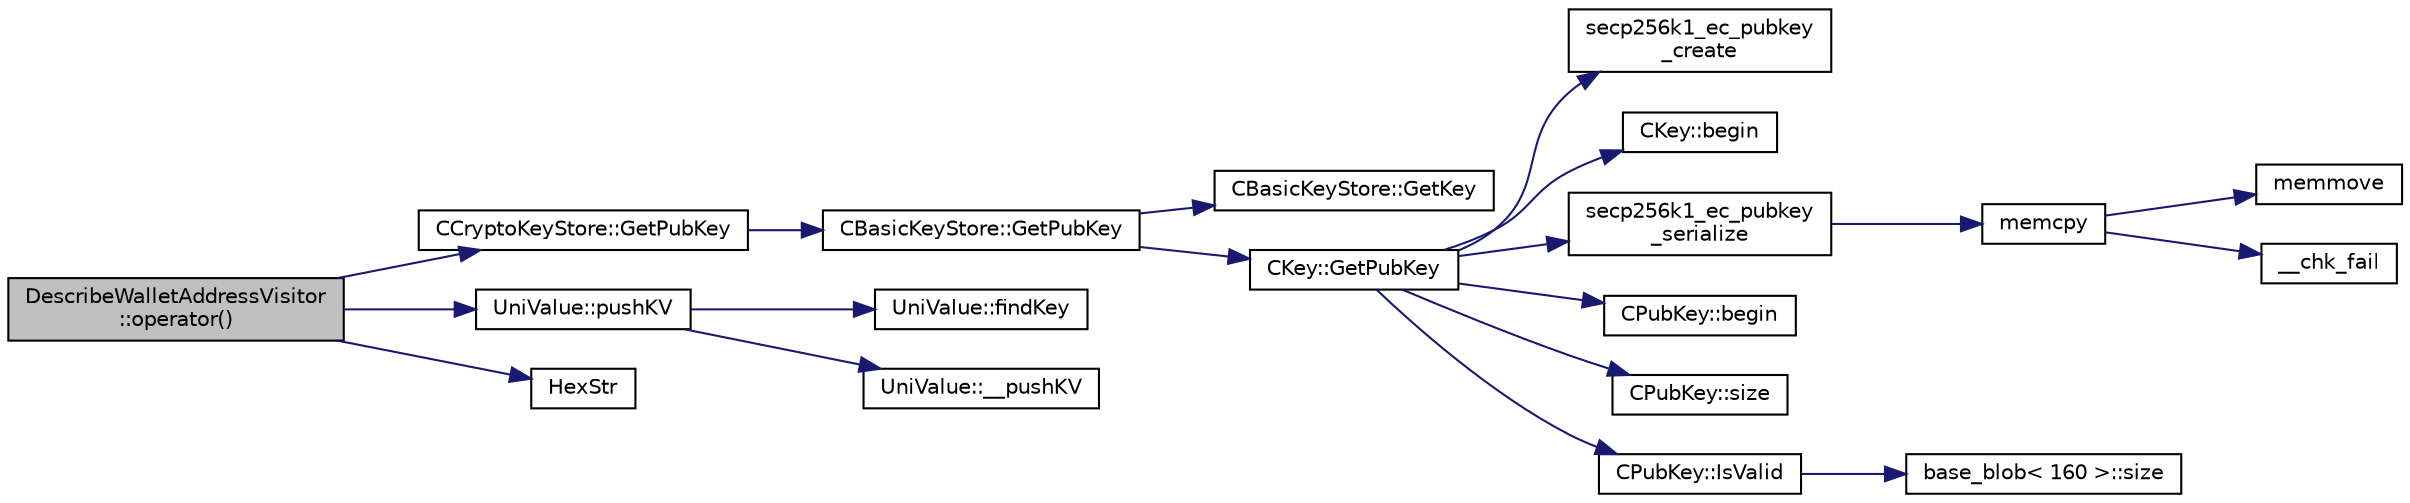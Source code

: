 digraph "DescribeWalletAddressVisitor::operator()"
{
  edge [fontname="Helvetica",fontsize="10",labelfontname="Helvetica",labelfontsize="10"];
  node [fontname="Helvetica",fontsize="10",shape=record];
  rankdir="LR";
  Node1 [label="DescribeWalletAddressVisitor\l::operator()",height=0.2,width=0.4,color="black", fillcolor="grey75", style="filled", fontcolor="black"];
  Node1 -> Node2 [color="midnightblue",fontsize="10",style="solid",fontname="Helvetica"];
  Node2 [label="CCryptoKeyStore::GetPubKey",height=0.2,width=0.4,color="black", fillcolor="white", style="filled",URL="$class_c_crypto_key_store.html#af57d6ee7c31e1d9673e811a32aaa5ebc"];
  Node2 -> Node3 [color="midnightblue",fontsize="10",style="solid",fontname="Helvetica"];
  Node3 [label="CBasicKeyStore::GetPubKey",height=0.2,width=0.4,color="black", fillcolor="white", style="filled",URL="$class_c_basic_key_store.html#a9c437c32a05f9977bc5fabe6a976a4bc"];
  Node3 -> Node4 [color="midnightblue",fontsize="10",style="solid",fontname="Helvetica"];
  Node4 [label="CBasicKeyStore::GetKey",height=0.2,width=0.4,color="black", fillcolor="white", style="filled",URL="$class_c_basic_key_store.html#a6374547f3c9f1afcaac52812e58375ef"];
  Node3 -> Node5 [color="midnightblue",fontsize="10",style="solid",fontname="Helvetica"];
  Node5 [label="CKey::GetPubKey",height=0.2,width=0.4,color="black", fillcolor="white", style="filled",URL="$class_c_key.html#ae4b61da6ec62f676fe6362ac5fc26aca",tooltip="Compute the public key from a private key. "];
  Node5 -> Node6 [color="midnightblue",fontsize="10",style="solid",fontname="Helvetica"];
  Node6 [label="secp256k1_ec_pubkey\l_create",height=0.2,width=0.4,color="black", fillcolor="white", style="filled",URL="$secp256k1_8h.html#a7438071aa8a6dc4697abe4f4659f2161",tooltip="Compute the public key for a secret key. "];
  Node5 -> Node7 [color="midnightblue",fontsize="10",style="solid",fontname="Helvetica"];
  Node7 [label="CKey::begin",height=0.2,width=0.4,color="black", fillcolor="white", style="filled",URL="$class_c_key.html#aabd29e0d5faf30032cc8519a1ce62a5a"];
  Node5 -> Node8 [color="midnightblue",fontsize="10",style="solid",fontname="Helvetica"];
  Node8 [label="secp256k1_ec_pubkey\l_serialize",height=0.2,width=0.4,color="black", fillcolor="white", style="filled",URL="$secp256k1_8h.html#a34977bf00322e510e881160c421836d7",tooltip="Serialize a pubkey object into a serialized byte sequence. "];
  Node8 -> Node9 [color="midnightblue",fontsize="10",style="solid",fontname="Helvetica"];
  Node9 [label="memcpy",height=0.2,width=0.4,color="black", fillcolor="white", style="filled",URL="$glibc__compat_8cpp.html#a0f46826ab0466591e136db24394923cf"];
  Node9 -> Node10 [color="midnightblue",fontsize="10",style="solid",fontname="Helvetica"];
  Node10 [label="memmove",height=0.2,width=0.4,color="black", fillcolor="white", style="filled",URL="$glibc__compat_8cpp.html#a9778d49e9029dd75bc53ecbbf9f5e9a1"];
  Node9 -> Node11 [color="midnightblue",fontsize="10",style="solid",fontname="Helvetica"];
  Node11 [label="__chk_fail",height=0.2,width=0.4,color="black", fillcolor="white", style="filled",URL="$glibc__compat_8cpp.html#a424ac71631da5ada2976630ff67051d1"];
  Node5 -> Node12 [color="midnightblue",fontsize="10",style="solid",fontname="Helvetica"];
  Node12 [label="CPubKey::begin",height=0.2,width=0.4,color="black", fillcolor="white", style="filled",URL="$class_c_pub_key.html#add9987e0d25aff11181f5ad70413994b"];
  Node5 -> Node13 [color="midnightblue",fontsize="10",style="solid",fontname="Helvetica"];
  Node13 [label="CPubKey::size",height=0.2,width=0.4,color="black", fillcolor="white", style="filled",URL="$class_c_pub_key.html#a9d7129b65b6dee792b4f3923cd64ed59",tooltip="Simple read-only vector-like interface to the pubkey data. "];
  Node5 -> Node14 [color="midnightblue",fontsize="10",style="solid",fontname="Helvetica"];
  Node14 [label="CPubKey::IsValid",height=0.2,width=0.4,color="black", fillcolor="white", style="filled",URL="$class_c_pub_key.html#aad6f369d7972f2244466ca6db900c2a4"];
  Node14 -> Node15 [color="midnightblue",fontsize="10",style="solid",fontname="Helvetica"];
  Node15 [label="base_blob\< 160 \>::size",height=0.2,width=0.4,color="black", fillcolor="white", style="filled",URL="$classbase__blob.html#a449c3f902fcab7af6c74aa9fee099542"];
  Node1 -> Node16 [color="midnightblue",fontsize="10",style="solid",fontname="Helvetica"];
  Node16 [label="UniValue::pushKV",height=0.2,width=0.4,color="black", fillcolor="white", style="filled",URL="$class_uni_value.html#abab649c2dbd593233de6364254456026"];
  Node16 -> Node17 [color="midnightblue",fontsize="10",style="solid",fontname="Helvetica"];
  Node17 [label="UniValue::findKey",height=0.2,width=0.4,color="black", fillcolor="white", style="filled",URL="$class_uni_value.html#a0b2da6f10943e899d304a28ef1a12094"];
  Node16 -> Node18 [color="midnightblue",fontsize="10",style="solid",fontname="Helvetica"];
  Node18 [label="UniValue::__pushKV",height=0.2,width=0.4,color="black", fillcolor="white", style="filled",URL="$class_uni_value.html#a505a2087cb7d9ee51d24a97a5cc7910c"];
  Node1 -> Node19 [color="midnightblue",fontsize="10",style="solid",fontname="Helvetica"];
  Node19 [label="HexStr",height=0.2,width=0.4,color="black", fillcolor="white", style="filled",URL="$strencodings_8h.html#af003e10d5d34c3271ca57ec79059a5ae"];
}

